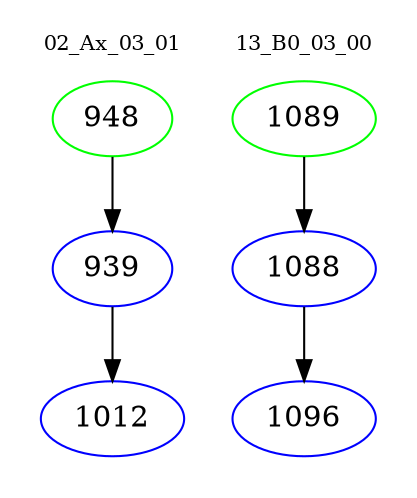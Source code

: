 digraph{
subgraph cluster_0 {
color = white
label = "02_Ax_03_01";
fontsize=10;
T0_948 [label="948", color="green"]
T0_948 -> T0_939 [color="black"]
T0_939 [label="939", color="blue"]
T0_939 -> T0_1012 [color="black"]
T0_1012 [label="1012", color="blue"]
}
subgraph cluster_1 {
color = white
label = "13_B0_03_00";
fontsize=10;
T1_1089 [label="1089", color="green"]
T1_1089 -> T1_1088 [color="black"]
T1_1088 [label="1088", color="blue"]
T1_1088 -> T1_1096 [color="black"]
T1_1096 [label="1096", color="blue"]
}
}
